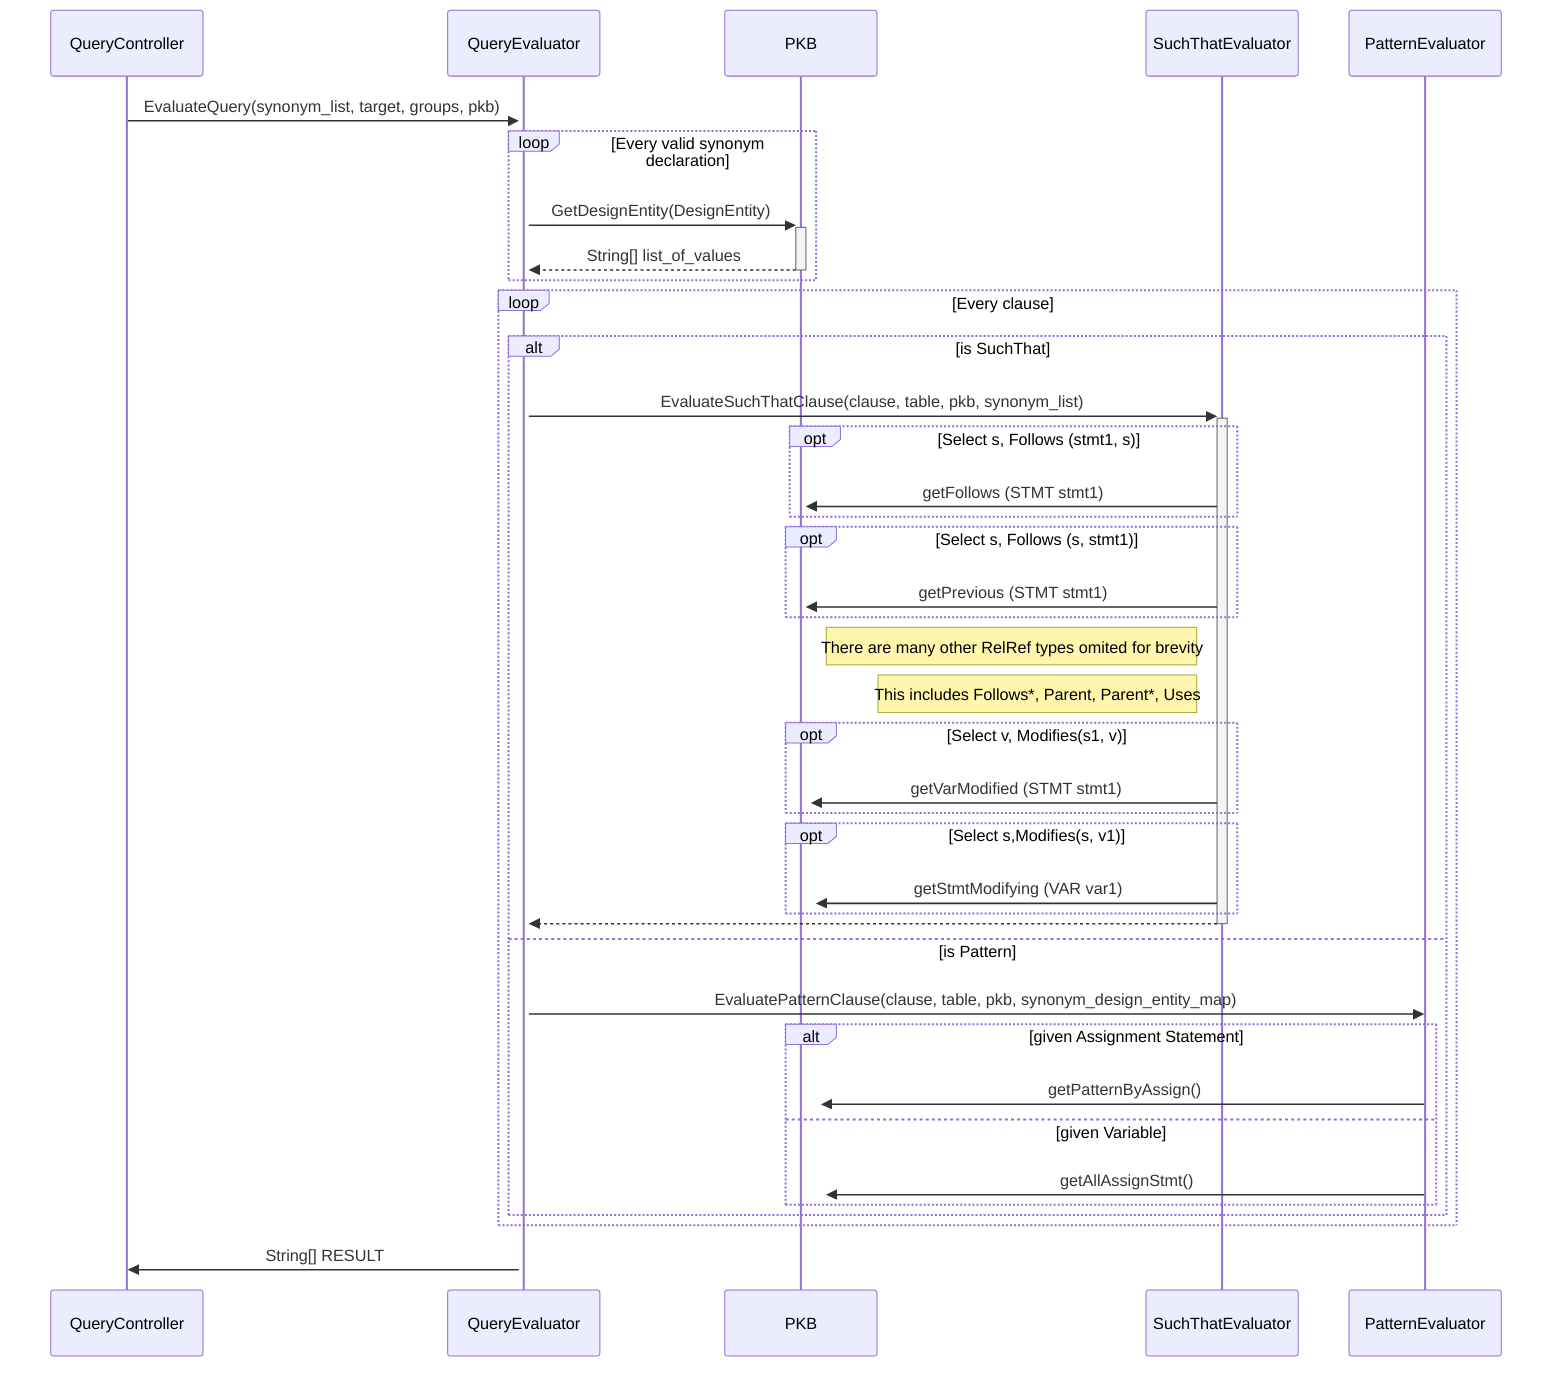 sequenceDiagram
    participant QueryController
    participant QueryEvaluator
    participant PKB
    participant SuchThatEvaluator
    participant PatternEvaluator

    % synList - all syn declared
    % e.g assign a; variable v;
    % Select v such that Parent (a, 1) pattern a ("x", "1 + 2")
    QueryController->>+QueryEvaluator: EvaluateQuery(synonym_list, target, groups, pkb)

    %QueryEvaluator->>+PKB: getProcTable()
    %PKB-->>-QueryEvaluator: PROC[]
    % querying smts or var is not put into an alt else to illustrate extension for procedure and call queries later on
    loop Every valid synonym declaration
        QueryEvaluator->>+PKB: GetDesignEntity(DesignEntity)
        PKB-->>-QueryEvaluator: String[] list_of_values
    end

    % For each such that or pattern
    loop Every clause
        alt is SuchThat
            QueryEvaluator->>+SuchThatEvaluator: EvaluateSuchThatClause(clause, table, pkb, synonym_list)
            opt Select s, Follows (stmt1, s)
                SuchThatEvaluator->>+PKB: getFollows (STMT stmt1)
            end
            opt Select s, Follows (s, stmt1)
                SuchThatEvaluator->>+PKB: getPrevious (STMT stmt1)
            end
            Note left of SuchThatEvaluator: There are many other RelRef types omited for brevity

            Note left of SuchThatEvaluator: This includes Follows*, Parent, Parent*, Uses

            %opt Select s, Follows* (stmt1, s)
            %    SuchThatEvaluator->>+PKB: getFollowsStar (STMT stmt1)
            %end
            %opt Select s, Follows* (s, stmt1)
            %    SuchThatEvaluator->>+PKB: getPreviousStar (STMT stmt1)
            %end
            %opt Select s, Parent (s, stmt1)
            %    SuchThatEvaluator->>+PKB: getParent (STMT stmt1)
            %end
            %opt Select s, Parent* (s, stmt1)
            %    SuchThatEvaluator->>+PKB: getParentStar (STMT stmt1)
            %end
            %opt Select s, Parent (stmt1, s)
            %    SuchThatEvaluator->>+PKB: getChild (STMT stmt1)
            %end
            %opt Select s, Parent*(stmt1, s)
            %    SuchThatEvaluator->>+PKB: getChildStar (STMT stmt1)
            %end
            %opt Select v, Uses(s1, v)
            %    SuchThatEvaluator->>+PKB: getVarUsed (STMT stmt1)
            %end
            %opt Select s, Uses (s, v1)
            %    SuchThatEvaluator->>+PKB: getStmtUsing (VAR var1)
            %end
            opt Select v, Modifies(s1, v)
                SuchThatEvaluator->>+PKB: getVarModified (STMT stmt1)
            end
            opt Select s,Modifies(s, v1)
                SuchThatEvaluator->>+PKB: getStmtModifying (VAR var1)
            end
            SuchThatEvaluator-->>-QueryEvaluator:
        else is Pattern
            QueryEvaluator->>PatternEvaluator: EvaluatePatternClause(clause, table, pkb, synonym_design_entity_map)

            alt given Assignment Statement
                PatternEvaluator->>+PKB: getPatternByAssign()
            else given Variable
                PatternEvaluator->>+PKB: getAllAssignStmt()
            end

        end

    end

    % Consider extracting the work of combining clauses to another
    % component.

    QueryEvaluator->>QueryController: String[] RESULT